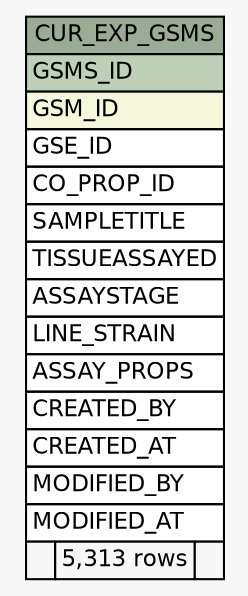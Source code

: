 // dot 2.38.0 on Windows 10 10.0
// SchemaSpy rev Unknown
digraph "CUR_EXP_GSMS" {
  graph [
    rankdir="RL"
    bgcolor="#f7f7f7"
    nodesep="0.18"
    ranksep="0.46"
    fontname="Helvetica"
    fontsize="11"
  ];
  node [
    fontname="Helvetica"
    fontsize="11"
    shape="plaintext"
  ];
  edge [
    arrowsize="0.8"
  ];
  "CUR_EXP_GSMS" [
    label=<
    <TABLE BORDER="0" CELLBORDER="1" CELLSPACING="0" BGCOLOR="#ffffff">
      <TR><TD COLSPAN="3" BGCOLOR="#9bab96" ALIGN="CENTER">CUR_EXP_GSMS</TD></TR>
      <TR><TD PORT="GSMS_ID" COLSPAN="3" BGCOLOR="#bed1b8" ALIGN="LEFT">GSMS_ID</TD></TR>
      <TR><TD PORT="GSM_ID" COLSPAN="3" BGCOLOR="#f4f7da" ALIGN="LEFT">GSM_ID</TD></TR>
      <TR><TD PORT="GSE_ID" COLSPAN="3" ALIGN="LEFT">GSE_ID</TD></TR>
      <TR><TD PORT="CO_PROP_ID" COLSPAN="3" ALIGN="LEFT">CO_PROP_ID</TD></TR>
      <TR><TD PORT="SAMPLETITLE" COLSPAN="3" ALIGN="LEFT">SAMPLETITLE</TD></TR>
      <TR><TD PORT="TISSUEASSAYED" COLSPAN="3" ALIGN="LEFT">TISSUEASSAYED</TD></TR>
      <TR><TD PORT="ASSAYSTAGE" COLSPAN="3" ALIGN="LEFT">ASSAYSTAGE</TD></TR>
      <TR><TD PORT="LINE_STRAIN" COLSPAN="3" ALIGN="LEFT">LINE_STRAIN</TD></TR>
      <TR><TD PORT="ASSAY_PROPS" COLSPAN="3" ALIGN="LEFT">ASSAY_PROPS</TD></TR>
      <TR><TD PORT="CREATED_BY" COLSPAN="3" ALIGN="LEFT">CREATED_BY</TD></TR>
      <TR><TD PORT="CREATED_AT" COLSPAN="3" ALIGN="LEFT">CREATED_AT</TD></TR>
      <TR><TD PORT="MODIFIED_BY" COLSPAN="3" ALIGN="LEFT">MODIFIED_BY</TD></TR>
      <TR><TD PORT="MODIFIED_AT" COLSPAN="3" ALIGN="LEFT">MODIFIED_AT</TD></TR>
      <TR><TD ALIGN="LEFT" BGCOLOR="#f7f7f7">  </TD><TD ALIGN="RIGHT" BGCOLOR="#f7f7f7">5,313 rows</TD><TD ALIGN="RIGHT" BGCOLOR="#f7f7f7">  </TD></TR>
    </TABLE>>
    URL="tables/CUR_EXP_GSMS.html"
    tooltip="CUR_EXP_GSMS"
  ];
}
